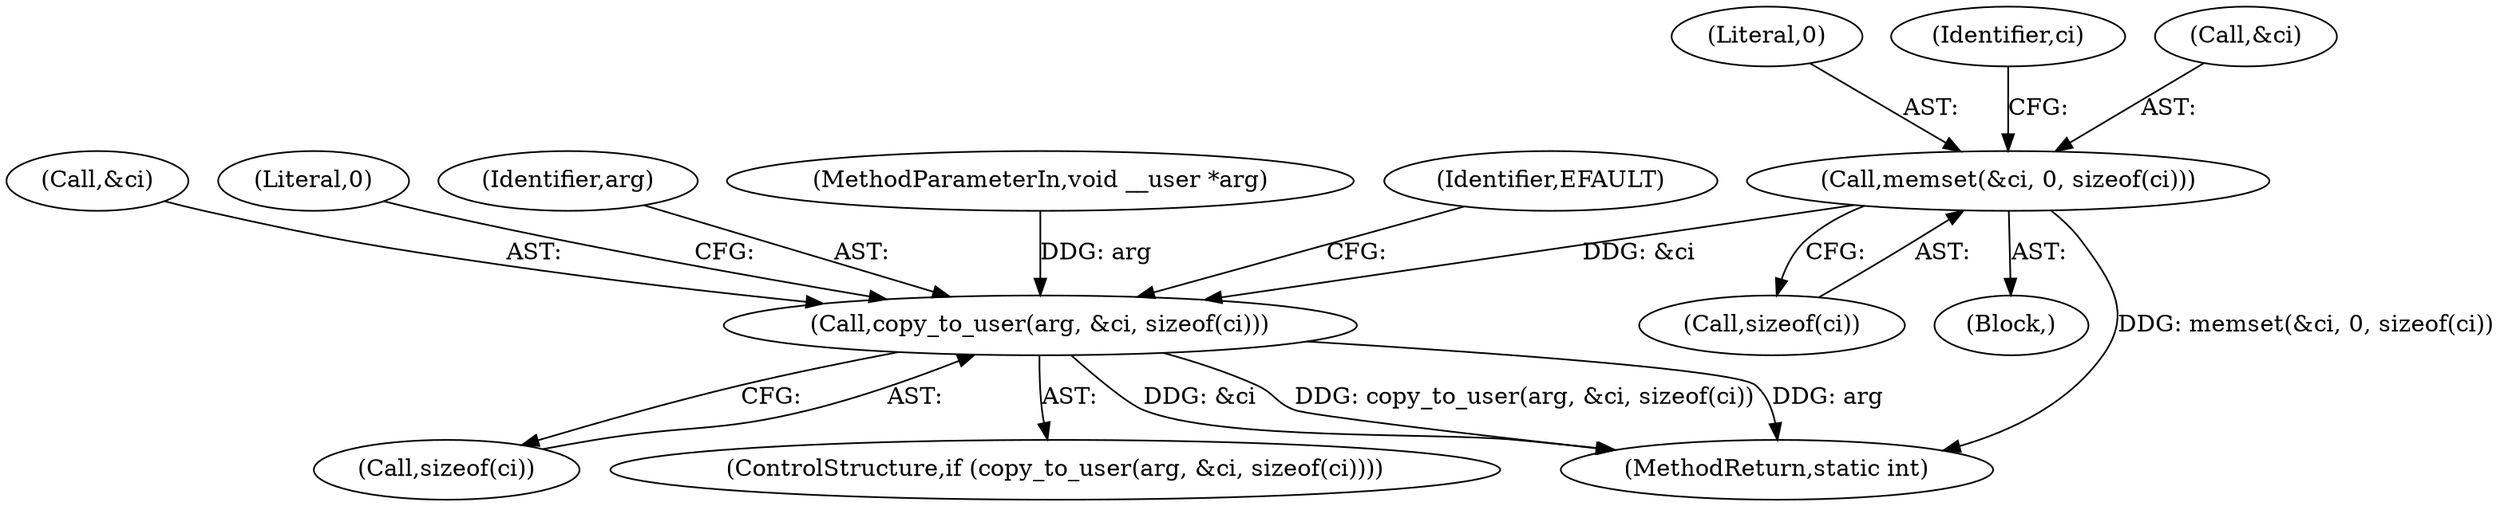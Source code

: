 digraph "0_linux_681fef8380eb818c0b845fca5d2ab1dcbab114ee@API" {
"1000105" [label="(Call,memset(&ci, 0, sizeof(ci)))"];
"1000132" [label="(Call,copy_to_user(arg, &ci, sizeof(ci)))"];
"1000108" [label="(Literal,0)"];
"1000136" [label="(Call,sizeof(ci))"];
"1000131" [label="(ControlStructure,if (copy_to_user(arg, &ci, sizeof(ci))))"];
"1000134" [label="(Call,&ci)"];
"1000132" [label="(Call,copy_to_user(arg, &ci, sizeof(ci)))"];
"1000109" [label="(Call,sizeof(ci))"];
"1000142" [label="(Literal,0)"];
"1000103" [label="(Block,)"];
"1000143" [label="(MethodReturn,static int)"];
"1000133" [label="(Identifier,arg)"];
"1000113" [label="(Identifier,ci)"];
"1000102" [label="(MethodParameterIn,void __user *arg)"];
"1000106" [label="(Call,&ci)"];
"1000105" [label="(Call,memset(&ci, 0, sizeof(ci)))"];
"1000140" [label="(Identifier,EFAULT)"];
"1000105" -> "1000103"  [label="AST: "];
"1000105" -> "1000109"  [label="CFG: "];
"1000106" -> "1000105"  [label="AST: "];
"1000108" -> "1000105"  [label="AST: "];
"1000109" -> "1000105"  [label="AST: "];
"1000113" -> "1000105"  [label="CFG: "];
"1000105" -> "1000143"  [label="DDG: memset(&ci, 0, sizeof(ci))"];
"1000105" -> "1000132"  [label="DDG: &ci"];
"1000132" -> "1000131"  [label="AST: "];
"1000132" -> "1000136"  [label="CFG: "];
"1000133" -> "1000132"  [label="AST: "];
"1000134" -> "1000132"  [label="AST: "];
"1000136" -> "1000132"  [label="AST: "];
"1000140" -> "1000132"  [label="CFG: "];
"1000142" -> "1000132"  [label="CFG: "];
"1000132" -> "1000143"  [label="DDG: &ci"];
"1000132" -> "1000143"  [label="DDG: copy_to_user(arg, &ci, sizeof(ci))"];
"1000132" -> "1000143"  [label="DDG: arg"];
"1000102" -> "1000132"  [label="DDG: arg"];
}
